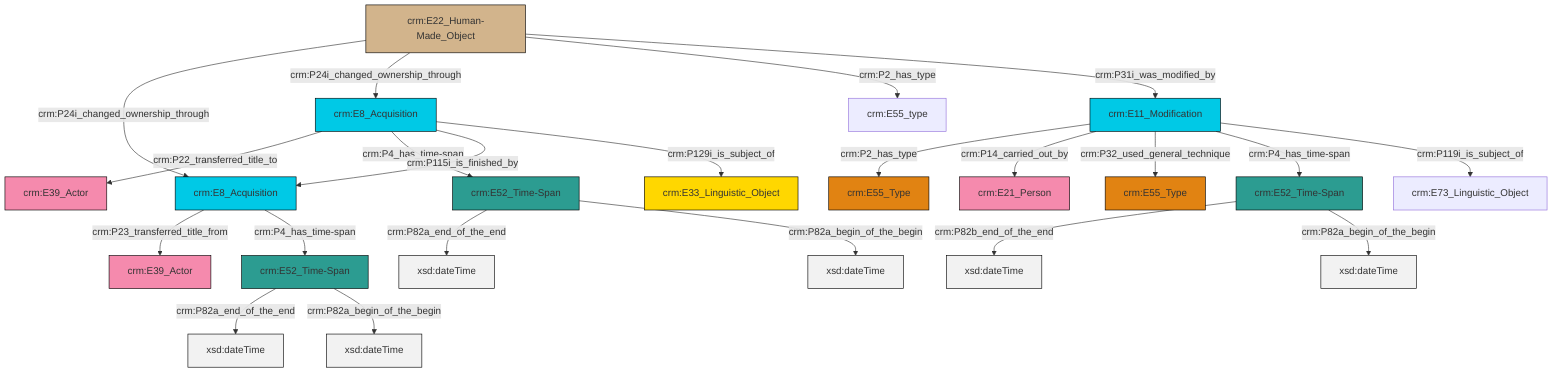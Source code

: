 graph TD
classDef Literal fill:#f2f2f2,stroke:#000000;
classDef CRM_Entity fill:#FFFFFF,stroke:#000000;
classDef Temporal_Entity fill:#00C9E6, stroke:#000000;
classDef Type fill:#E18312, stroke:#000000;
classDef Time-Span fill:#2C9C91, stroke:#000000;
classDef Appellation fill:#FFEB7F, stroke:#000000;
classDef Place fill:#008836, stroke:#000000;
classDef Persistent_Item fill:#B266B2, stroke:#000000;
classDef Conceptual_Object fill:#FFD700, stroke:#000000;
classDef Physical_Thing fill:#D2B48C, stroke:#000000;
classDef Actor fill:#f58aad, stroke:#000000;
classDef PC_Classes fill:#4ce600, stroke:#000000;
classDef Multi fill:#cccccc,stroke:#000000;

6["crm:E22_Human-Made_Object"]:::Physical_Thing -->|crm:P24i_changed_ownership_through| 7["crm:E8_Acquisition"]:::Temporal_Entity
9["crm:E52_Time-Span"]:::Time-Span -->|crm:P82a_end_of_the_end| 10[xsd:dateTime]:::Literal
11["crm:E8_Acquisition"]:::Temporal_Entity -->|crm:P22_transferred_title_to| 0["crm:E39_Actor"]:::Actor
11["crm:E8_Acquisition"]:::Temporal_Entity -->|crm:P4_has_time-span| 9["crm:E52_Time-Span"]:::Time-Span
6["crm:E22_Human-Made_Object"]:::Physical_Thing -->|crm:P24i_changed_ownership_through| 11["crm:E8_Acquisition"]:::Temporal_Entity
17["crm:E52_Time-Span"]:::Time-Span -->|crm:P82b_end_of_the_end| 19[xsd:dateTime]:::Literal
7["crm:E8_Acquisition"]:::Temporal_Entity -->|crm:P23_transferred_title_from| 20["crm:E39_Actor"]:::Actor
21["crm:E11_Modification"]:::Temporal_Entity -->|crm:P2_has_type| 2["crm:E55_Type"]:::Type
25["crm:E52_Time-Span"]:::Time-Span -->|crm:P82a_end_of_the_end| 26[xsd:dateTime]:::Literal
21["crm:E11_Modification"]:::Temporal_Entity -->|crm:P14_carried_out_by| 23["crm:E21_Person"]:::Actor
11["crm:E8_Acquisition"]:::Temporal_Entity -->|crm:P115i_is_finished_by| 7["crm:E8_Acquisition"]:::Temporal_Entity
17["crm:E52_Time-Span"]:::Time-Span -->|crm:P82a_begin_of_the_begin| 28[xsd:dateTime]:::Literal
6["crm:E22_Human-Made_Object"]:::Physical_Thing -->|crm:P2_has_type| 12["crm:E55_type"]:::Default
7["crm:E8_Acquisition"]:::Temporal_Entity -->|crm:P4_has_time-span| 25["crm:E52_Time-Span"]:::Time-Span
21["crm:E11_Modification"]:::Temporal_Entity -->|crm:P32_used_general_technique| 30["crm:E55_Type"]:::Type
6["crm:E22_Human-Made_Object"]:::Physical_Thing -->|crm:P31i_was_modified_by| 21["crm:E11_Modification"]:::Temporal_Entity
9["crm:E52_Time-Span"]:::Time-Span -->|crm:P82a_begin_of_the_begin| 33[xsd:dateTime]:::Literal
11["crm:E8_Acquisition"]:::Temporal_Entity -->|crm:P129i_is_subject_of| 4["crm:E33_Linguistic_Object"]:::Conceptual_Object
21["crm:E11_Modification"]:::Temporal_Entity -->|crm:P4_has_time-span| 17["crm:E52_Time-Span"]:::Time-Span
25["crm:E52_Time-Span"]:::Time-Span -->|crm:P82a_begin_of_the_begin| 35[xsd:dateTime]:::Literal
21["crm:E11_Modification"]:::Temporal_Entity -->|crm:P119i_is_subject_of| 15["crm:E73_Linguistic_Object"]:::Default